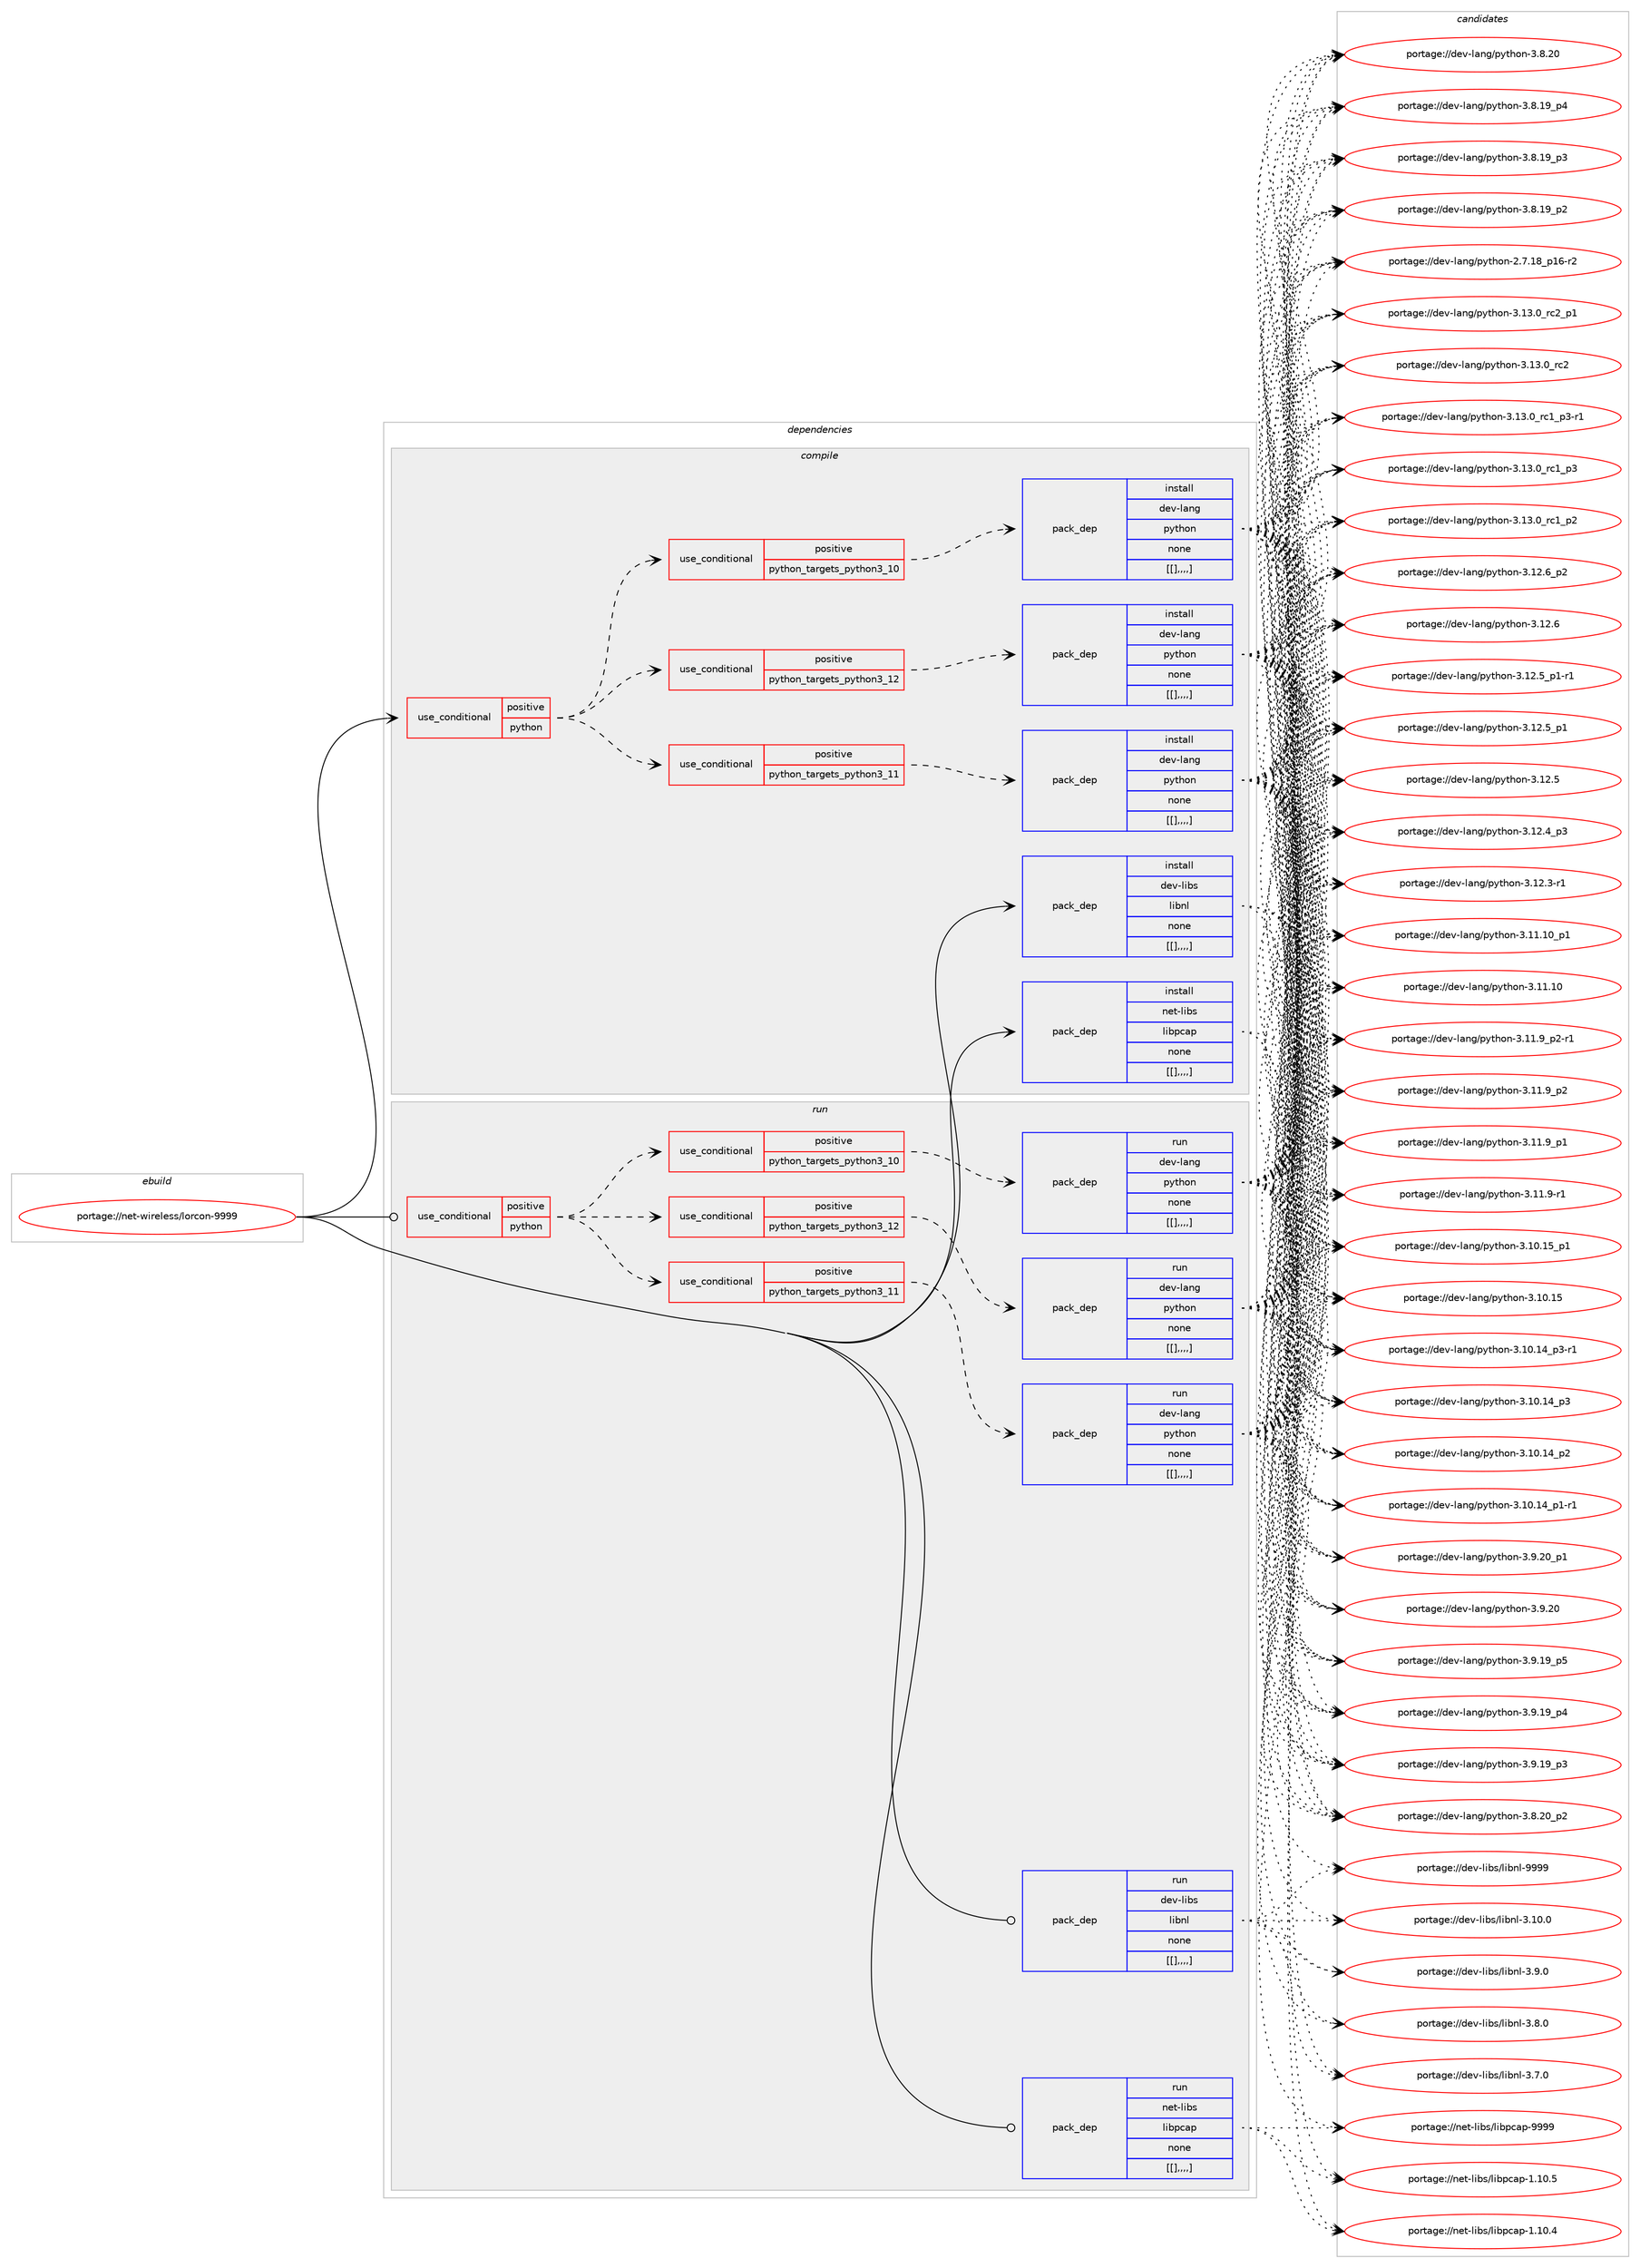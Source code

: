 digraph prolog {

# *************
# Graph options
# *************

newrank=true;
concentrate=true;
compound=true;
graph [rankdir=LR,fontname=Helvetica,fontsize=10,ranksep=1.5];#, ranksep=2.5, nodesep=0.2];
edge  [arrowhead=vee];
node  [fontname=Helvetica,fontsize=10];

# **********
# The ebuild
# **********

subgraph cluster_leftcol {
color=gray;
label=<<i>ebuild</i>>;
id [label="portage://net-wireless/lorcon-9999", color=red, width=4, href="../net-wireless/lorcon-9999.svg"];
}

# ****************
# The dependencies
# ****************

subgraph cluster_midcol {
color=gray;
label=<<i>dependencies</i>>;
subgraph cluster_compile {
fillcolor="#eeeeee";
style=filled;
label=<<i>compile</i>>;
subgraph cond106873 {
dependency399690 [label=<<TABLE BORDER="0" CELLBORDER="1" CELLSPACING="0" CELLPADDING="4"><TR><TD ROWSPAN="3" CELLPADDING="10">use_conditional</TD></TR><TR><TD>positive</TD></TR><TR><TD>python</TD></TR></TABLE>>, shape=none, color=red];
subgraph cond106874 {
dependency399691 [label=<<TABLE BORDER="0" CELLBORDER="1" CELLSPACING="0" CELLPADDING="4"><TR><TD ROWSPAN="3" CELLPADDING="10">use_conditional</TD></TR><TR><TD>positive</TD></TR><TR><TD>python_targets_python3_10</TD></TR></TABLE>>, shape=none, color=red];
subgraph pack289982 {
dependency399692 [label=<<TABLE BORDER="0" CELLBORDER="1" CELLSPACING="0" CELLPADDING="4" WIDTH="220"><TR><TD ROWSPAN="6" CELLPADDING="30">pack_dep</TD></TR><TR><TD WIDTH="110">install</TD></TR><TR><TD>dev-lang</TD></TR><TR><TD>python</TD></TR><TR><TD>none</TD></TR><TR><TD>[[],,,,]</TD></TR></TABLE>>, shape=none, color=blue];
}
dependency399691:e -> dependency399692:w [weight=20,style="dashed",arrowhead="vee"];
}
dependency399690:e -> dependency399691:w [weight=20,style="dashed",arrowhead="vee"];
subgraph cond106875 {
dependency399693 [label=<<TABLE BORDER="0" CELLBORDER="1" CELLSPACING="0" CELLPADDING="4"><TR><TD ROWSPAN="3" CELLPADDING="10">use_conditional</TD></TR><TR><TD>positive</TD></TR><TR><TD>python_targets_python3_11</TD></TR></TABLE>>, shape=none, color=red];
subgraph pack289983 {
dependency399694 [label=<<TABLE BORDER="0" CELLBORDER="1" CELLSPACING="0" CELLPADDING="4" WIDTH="220"><TR><TD ROWSPAN="6" CELLPADDING="30">pack_dep</TD></TR><TR><TD WIDTH="110">install</TD></TR><TR><TD>dev-lang</TD></TR><TR><TD>python</TD></TR><TR><TD>none</TD></TR><TR><TD>[[],,,,]</TD></TR></TABLE>>, shape=none, color=blue];
}
dependency399693:e -> dependency399694:w [weight=20,style="dashed",arrowhead="vee"];
}
dependency399690:e -> dependency399693:w [weight=20,style="dashed",arrowhead="vee"];
subgraph cond106876 {
dependency399695 [label=<<TABLE BORDER="0" CELLBORDER="1" CELLSPACING="0" CELLPADDING="4"><TR><TD ROWSPAN="3" CELLPADDING="10">use_conditional</TD></TR><TR><TD>positive</TD></TR><TR><TD>python_targets_python3_12</TD></TR></TABLE>>, shape=none, color=red];
subgraph pack289984 {
dependency399696 [label=<<TABLE BORDER="0" CELLBORDER="1" CELLSPACING="0" CELLPADDING="4" WIDTH="220"><TR><TD ROWSPAN="6" CELLPADDING="30">pack_dep</TD></TR><TR><TD WIDTH="110">install</TD></TR><TR><TD>dev-lang</TD></TR><TR><TD>python</TD></TR><TR><TD>none</TD></TR><TR><TD>[[],,,,]</TD></TR></TABLE>>, shape=none, color=blue];
}
dependency399695:e -> dependency399696:w [weight=20,style="dashed",arrowhead="vee"];
}
dependency399690:e -> dependency399695:w [weight=20,style="dashed",arrowhead="vee"];
}
id:e -> dependency399690:w [weight=20,style="solid",arrowhead="vee"];
subgraph pack289985 {
dependency399697 [label=<<TABLE BORDER="0" CELLBORDER="1" CELLSPACING="0" CELLPADDING="4" WIDTH="220"><TR><TD ROWSPAN="6" CELLPADDING="30">pack_dep</TD></TR><TR><TD WIDTH="110">install</TD></TR><TR><TD>dev-libs</TD></TR><TR><TD>libnl</TD></TR><TR><TD>none</TD></TR><TR><TD>[[],,,,]</TD></TR></TABLE>>, shape=none, color=blue];
}
id:e -> dependency399697:w [weight=20,style="solid",arrowhead="vee"];
subgraph pack289986 {
dependency399698 [label=<<TABLE BORDER="0" CELLBORDER="1" CELLSPACING="0" CELLPADDING="4" WIDTH="220"><TR><TD ROWSPAN="6" CELLPADDING="30">pack_dep</TD></TR><TR><TD WIDTH="110">install</TD></TR><TR><TD>net-libs</TD></TR><TR><TD>libpcap</TD></TR><TR><TD>none</TD></TR><TR><TD>[[],,,,]</TD></TR></TABLE>>, shape=none, color=blue];
}
id:e -> dependency399698:w [weight=20,style="solid",arrowhead="vee"];
}
subgraph cluster_compileandrun {
fillcolor="#eeeeee";
style=filled;
label=<<i>compile and run</i>>;
}
subgraph cluster_run {
fillcolor="#eeeeee";
style=filled;
label=<<i>run</i>>;
subgraph cond106877 {
dependency399699 [label=<<TABLE BORDER="0" CELLBORDER="1" CELLSPACING="0" CELLPADDING="4"><TR><TD ROWSPAN="3" CELLPADDING="10">use_conditional</TD></TR><TR><TD>positive</TD></TR><TR><TD>python</TD></TR></TABLE>>, shape=none, color=red];
subgraph cond106878 {
dependency399700 [label=<<TABLE BORDER="0" CELLBORDER="1" CELLSPACING="0" CELLPADDING="4"><TR><TD ROWSPAN="3" CELLPADDING="10">use_conditional</TD></TR><TR><TD>positive</TD></TR><TR><TD>python_targets_python3_10</TD></TR></TABLE>>, shape=none, color=red];
subgraph pack289987 {
dependency399701 [label=<<TABLE BORDER="0" CELLBORDER="1" CELLSPACING="0" CELLPADDING="4" WIDTH="220"><TR><TD ROWSPAN="6" CELLPADDING="30">pack_dep</TD></TR><TR><TD WIDTH="110">run</TD></TR><TR><TD>dev-lang</TD></TR><TR><TD>python</TD></TR><TR><TD>none</TD></TR><TR><TD>[[],,,,]</TD></TR></TABLE>>, shape=none, color=blue];
}
dependency399700:e -> dependency399701:w [weight=20,style="dashed",arrowhead="vee"];
}
dependency399699:e -> dependency399700:w [weight=20,style="dashed",arrowhead="vee"];
subgraph cond106879 {
dependency399702 [label=<<TABLE BORDER="0" CELLBORDER="1" CELLSPACING="0" CELLPADDING="4"><TR><TD ROWSPAN="3" CELLPADDING="10">use_conditional</TD></TR><TR><TD>positive</TD></TR><TR><TD>python_targets_python3_11</TD></TR></TABLE>>, shape=none, color=red];
subgraph pack289988 {
dependency399703 [label=<<TABLE BORDER="0" CELLBORDER="1" CELLSPACING="0" CELLPADDING="4" WIDTH="220"><TR><TD ROWSPAN="6" CELLPADDING="30">pack_dep</TD></TR><TR><TD WIDTH="110">run</TD></TR><TR><TD>dev-lang</TD></TR><TR><TD>python</TD></TR><TR><TD>none</TD></TR><TR><TD>[[],,,,]</TD></TR></TABLE>>, shape=none, color=blue];
}
dependency399702:e -> dependency399703:w [weight=20,style="dashed",arrowhead="vee"];
}
dependency399699:e -> dependency399702:w [weight=20,style="dashed",arrowhead="vee"];
subgraph cond106880 {
dependency399704 [label=<<TABLE BORDER="0" CELLBORDER="1" CELLSPACING="0" CELLPADDING="4"><TR><TD ROWSPAN="3" CELLPADDING="10">use_conditional</TD></TR><TR><TD>positive</TD></TR><TR><TD>python_targets_python3_12</TD></TR></TABLE>>, shape=none, color=red];
subgraph pack289989 {
dependency399705 [label=<<TABLE BORDER="0" CELLBORDER="1" CELLSPACING="0" CELLPADDING="4" WIDTH="220"><TR><TD ROWSPAN="6" CELLPADDING="30">pack_dep</TD></TR><TR><TD WIDTH="110">run</TD></TR><TR><TD>dev-lang</TD></TR><TR><TD>python</TD></TR><TR><TD>none</TD></TR><TR><TD>[[],,,,]</TD></TR></TABLE>>, shape=none, color=blue];
}
dependency399704:e -> dependency399705:w [weight=20,style="dashed",arrowhead="vee"];
}
dependency399699:e -> dependency399704:w [weight=20,style="dashed",arrowhead="vee"];
}
id:e -> dependency399699:w [weight=20,style="solid",arrowhead="odot"];
subgraph pack289990 {
dependency399706 [label=<<TABLE BORDER="0" CELLBORDER="1" CELLSPACING="0" CELLPADDING="4" WIDTH="220"><TR><TD ROWSPAN="6" CELLPADDING="30">pack_dep</TD></TR><TR><TD WIDTH="110">run</TD></TR><TR><TD>dev-libs</TD></TR><TR><TD>libnl</TD></TR><TR><TD>none</TD></TR><TR><TD>[[],,,,]</TD></TR></TABLE>>, shape=none, color=blue];
}
id:e -> dependency399706:w [weight=20,style="solid",arrowhead="odot"];
subgraph pack289991 {
dependency399707 [label=<<TABLE BORDER="0" CELLBORDER="1" CELLSPACING="0" CELLPADDING="4" WIDTH="220"><TR><TD ROWSPAN="6" CELLPADDING="30">pack_dep</TD></TR><TR><TD WIDTH="110">run</TD></TR><TR><TD>net-libs</TD></TR><TR><TD>libpcap</TD></TR><TR><TD>none</TD></TR><TR><TD>[[],,,,]</TD></TR></TABLE>>, shape=none, color=blue];
}
id:e -> dependency399707:w [weight=20,style="solid",arrowhead="odot"];
}
}

# **************
# The candidates
# **************

subgraph cluster_choices {
rank=same;
color=gray;
label=<<i>candidates</i>>;

subgraph choice289982 {
color=black;
nodesep=1;
choice100101118451089711010347112121116104111110455146495146489511499509511249 [label="portage://dev-lang/python-3.13.0_rc2_p1", color=red, width=4,href="../dev-lang/python-3.13.0_rc2_p1.svg"];
choice10010111845108971101034711212111610411111045514649514648951149950 [label="portage://dev-lang/python-3.13.0_rc2", color=red, width=4,href="../dev-lang/python-3.13.0_rc2.svg"];
choice1001011184510897110103471121211161041111104551464951464895114994995112514511449 [label="portage://dev-lang/python-3.13.0_rc1_p3-r1", color=red, width=4,href="../dev-lang/python-3.13.0_rc1_p3-r1.svg"];
choice100101118451089711010347112121116104111110455146495146489511499499511251 [label="portage://dev-lang/python-3.13.0_rc1_p3", color=red, width=4,href="../dev-lang/python-3.13.0_rc1_p3.svg"];
choice100101118451089711010347112121116104111110455146495146489511499499511250 [label="portage://dev-lang/python-3.13.0_rc1_p2", color=red, width=4,href="../dev-lang/python-3.13.0_rc1_p2.svg"];
choice100101118451089711010347112121116104111110455146495046549511250 [label="portage://dev-lang/python-3.12.6_p2", color=red, width=4,href="../dev-lang/python-3.12.6_p2.svg"];
choice10010111845108971101034711212111610411111045514649504654 [label="portage://dev-lang/python-3.12.6", color=red, width=4,href="../dev-lang/python-3.12.6.svg"];
choice1001011184510897110103471121211161041111104551464950465395112494511449 [label="portage://dev-lang/python-3.12.5_p1-r1", color=red, width=4,href="../dev-lang/python-3.12.5_p1-r1.svg"];
choice100101118451089711010347112121116104111110455146495046539511249 [label="portage://dev-lang/python-3.12.5_p1", color=red, width=4,href="../dev-lang/python-3.12.5_p1.svg"];
choice10010111845108971101034711212111610411111045514649504653 [label="portage://dev-lang/python-3.12.5", color=red, width=4,href="../dev-lang/python-3.12.5.svg"];
choice100101118451089711010347112121116104111110455146495046529511251 [label="portage://dev-lang/python-3.12.4_p3", color=red, width=4,href="../dev-lang/python-3.12.4_p3.svg"];
choice100101118451089711010347112121116104111110455146495046514511449 [label="portage://dev-lang/python-3.12.3-r1", color=red, width=4,href="../dev-lang/python-3.12.3-r1.svg"];
choice10010111845108971101034711212111610411111045514649494649489511249 [label="portage://dev-lang/python-3.11.10_p1", color=red, width=4,href="../dev-lang/python-3.11.10_p1.svg"];
choice1001011184510897110103471121211161041111104551464949464948 [label="portage://dev-lang/python-3.11.10", color=red, width=4,href="../dev-lang/python-3.11.10.svg"];
choice1001011184510897110103471121211161041111104551464949465795112504511449 [label="portage://dev-lang/python-3.11.9_p2-r1", color=red, width=4,href="../dev-lang/python-3.11.9_p2-r1.svg"];
choice100101118451089711010347112121116104111110455146494946579511250 [label="portage://dev-lang/python-3.11.9_p2", color=red, width=4,href="../dev-lang/python-3.11.9_p2.svg"];
choice100101118451089711010347112121116104111110455146494946579511249 [label="portage://dev-lang/python-3.11.9_p1", color=red, width=4,href="../dev-lang/python-3.11.9_p1.svg"];
choice100101118451089711010347112121116104111110455146494946574511449 [label="portage://dev-lang/python-3.11.9-r1", color=red, width=4,href="../dev-lang/python-3.11.9-r1.svg"];
choice10010111845108971101034711212111610411111045514649484649539511249 [label="portage://dev-lang/python-3.10.15_p1", color=red, width=4,href="../dev-lang/python-3.10.15_p1.svg"];
choice1001011184510897110103471121211161041111104551464948464953 [label="portage://dev-lang/python-3.10.15", color=red, width=4,href="../dev-lang/python-3.10.15.svg"];
choice100101118451089711010347112121116104111110455146494846495295112514511449 [label="portage://dev-lang/python-3.10.14_p3-r1", color=red, width=4,href="../dev-lang/python-3.10.14_p3-r1.svg"];
choice10010111845108971101034711212111610411111045514649484649529511251 [label="portage://dev-lang/python-3.10.14_p3", color=red, width=4,href="../dev-lang/python-3.10.14_p3.svg"];
choice10010111845108971101034711212111610411111045514649484649529511250 [label="portage://dev-lang/python-3.10.14_p2", color=red, width=4,href="../dev-lang/python-3.10.14_p2.svg"];
choice100101118451089711010347112121116104111110455146494846495295112494511449 [label="portage://dev-lang/python-3.10.14_p1-r1", color=red, width=4,href="../dev-lang/python-3.10.14_p1-r1.svg"];
choice100101118451089711010347112121116104111110455146574650489511249 [label="portage://dev-lang/python-3.9.20_p1", color=red, width=4,href="../dev-lang/python-3.9.20_p1.svg"];
choice10010111845108971101034711212111610411111045514657465048 [label="portage://dev-lang/python-3.9.20", color=red, width=4,href="../dev-lang/python-3.9.20.svg"];
choice100101118451089711010347112121116104111110455146574649579511253 [label="portage://dev-lang/python-3.9.19_p5", color=red, width=4,href="../dev-lang/python-3.9.19_p5.svg"];
choice100101118451089711010347112121116104111110455146574649579511252 [label="portage://dev-lang/python-3.9.19_p4", color=red, width=4,href="../dev-lang/python-3.9.19_p4.svg"];
choice100101118451089711010347112121116104111110455146574649579511251 [label="portage://dev-lang/python-3.9.19_p3", color=red, width=4,href="../dev-lang/python-3.9.19_p3.svg"];
choice100101118451089711010347112121116104111110455146564650489511250 [label="portage://dev-lang/python-3.8.20_p2", color=red, width=4,href="../dev-lang/python-3.8.20_p2.svg"];
choice10010111845108971101034711212111610411111045514656465048 [label="portage://dev-lang/python-3.8.20", color=red, width=4,href="../dev-lang/python-3.8.20.svg"];
choice100101118451089711010347112121116104111110455146564649579511252 [label="portage://dev-lang/python-3.8.19_p4", color=red, width=4,href="../dev-lang/python-3.8.19_p4.svg"];
choice100101118451089711010347112121116104111110455146564649579511251 [label="portage://dev-lang/python-3.8.19_p3", color=red, width=4,href="../dev-lang/python-3.8.19_p3.svg"];
choice100101118451089711010347112121116104111110455146564649579511250 [label="portage://dev-lang/python-3.8.19_p2", color=red, width=4,href="../dev-lang/python-3.8.19_p2.svg"];
choice100101118451089711010347112121116104111110455046554649569511249544511450 [label="portage://dev-lang/python-2.7.18_p16-r2", color=red, width=4,href="../dev-lang/python-2.7.18_p16-r2.svg"];
dependency399692:e -> choice100101118451089711010347112121116104111110455146495146489511499509511249:w [style=dotted,weight="100"];
dependency399692:e -> choice10010111845108971101034711212111610411111045514649514648951149950:w [style=dotted,weight="100"];
dependency399692:e -> choice1001011184510897110103471121211161041111104551464951464895114994995112514511449:w [style=dotted,weight="100"];
dependency399692:e -> choice100101118451089711010347112121116104111110455146495146489511499499511251:w [style=dotted,weight="100"];
dependency399692:e -> choice100101118451089711010347112121116104111110455146495146489511499499511250:w [style=dotted,weight="100"];
dependency399692:e -> choice100101118451089711010347112121116104111110455146495046549511250:w [style=dotted,weight="100"];
dependency399692:e -> choice10010111845108971101034711212111610411111045514649504654:w [style=dotted,weight="100"];
dependency399692:e -> choice1001011184510897110103471121211161041111104551464950465395112494511449:w [style=dotted,weight="100"];
dependency399692:e -> choice100101118451089711010347112121116104111110455146495046539511249:w [style=dotted,weight="100"];
dependency399692:e -> choice10010111845108971101034711212111610411111045514649504653:w [style=dotted,weight="100"];
dependency399692:e -> choice100101118451089711010347112121116104111110455146495046529511251:w [style=dotted,weight="100"];
dependency399692:e -> choice100101118451089711010347112121116104111110455146495046514511449:w [style=dotted,weight="100"];
dependency399692:e -> choice10010111845108971101034711212111610411111045514649494649489511249:w [style=dotted,weight="100"];
dependency399692:e -> choice1001011184510897110103471121211161041111104551464949464948:w [style=dotted,weight="100"];
dependency399692:e -> choice1001011184510897110103471121211161041111104551464949465795112504511449:w [style=dotted,weight="100"];
dependency399692:e -> choice100101118451089711010347112121116104111110455146494946579511250:w [style=dotted,weight="100"];
dependency399692:e -> choice100101118451089711010347112121116104111110455146494946579511249:w [style=dotted,weight="100"];
dependency399692:e -> choice100101118451089711010347112121116104111110455146494946574511449:w [style=dotted,weight="100"];
dependency399692:e -> choice10010111845108971101034711212111610411111045514649484649539511249:w [style=dotted,weight="100"];
dependency399692:e -> choice1001011184510897110103471121211161041111104551464948464953:w [style=dotted,weight="100"];
dependency399692:e -> choice100101118451089711010347112121116104111110455146494846495295112514511449:w [style=dotted,weight="100"];
dependency399692:e -> choice10010111845108971101034711212111610411111045514649484649529511251:w [style=dotted,weight="100"];
dependency399692:e -> choice10010111845108971101034711212111610411111045514649484649529511250:w [style=dotted,weight="100"];
dependency399692:e -> choice100101118451089711010347112121116104111110455146494846495295112494511449:w [style=dotted,weight="100"];
dependency399692:e -> choice100101118451089711010347112121116104111110455146574650489511249:w [style=dotted,weight="100"];
dependency399692:e -> choice10010111845108971101034711212111610411111045514657465048:w [style=dotted,weight="100"];
dependency399692:e -> choice100101118451089711010347112121116104111110455146574649579511253:w [style=dotted,weight="100"];
dependency399692:e -> choice100101118451089711010347112121116104111110455146574649579511252:w [style=dotted,weight="100"];
dependency399692:e -> choice100101118451089711010347112121116104111110455146574649579511251:w [style=dotted,weight="100"];
dependency399692:e -> choice100101118451089711010347112121116104111110455146564650489511250:w [style=dotted,weight="100"];
dependency399692:e -> choice10010111845108971101034711212111610411111045514656465048:w [style=dotted,weight="100"];
dependency399692:e -> choice100101118451089711010347112121116104111110455146564649579511252:w [style=dotted,weight="100"];
dependency399692:e -> choice100101118451089711010347112121116104111110455146564649579511251:w [style=dotted,weight="100"];
dependency399692:e -> choice100101118451089711010347112121116104111110455146564649579511250:w [style=dotted,weight="100"];
dependency399692:e -> choice100101118451089711010347112121116104111110455046554649569511249544511450:w [style=dotted,weight="100"];
}
subgraph choice289983 {
color=black;
nodesep=1;
choice100101118451089711010347112121116104111110455146495146489511499509511249 [label="portage://dev-lang/python-3.13.0_rc2_p1", color=red, width=4,href="../dev-lang/python-3.13.0_rc2_p1.svg"];
choice10010111845108971101034711212111610411111045514649514648951149950 [label="portage://dev-lang/python-3.13.0_rc2", color=red, width=4,href="../dev-lang/python-3.13.0_rc2.svg"];
choice1001011184510897110103471121211161041111104551464951464895114994995112514511449 [label="portage://dev-lang/python-3.13.0_rc1_p3-r1", color=red, width=4,href="../dev-lang/python-3.13.0_rc1_p3-r1.svg"];
choice100101118451089711010347112121116104111110455146495146489511499499511251 [label="portage://dev-lang/python-3.13.0_rc1_p3", color=red, width=4,href="../dev-lang/python-3.13.0_rc1_p3.svg"];
choice100101118451089711010347112121116104111110455146495146489511499499511250 [label="portage://dev-lang/python-3.13.0_rc1_p2", color=red, width=4,href="../dev-lang/python-3.13.0_rc1_p2.svg"];
choice100101118451089711010347112121116104111110455146495046549511250 [label="portage://dev-lang/python-3.12.6_p2", color=red, width=4,href="../dev-lang/python-3.12.6_p2.svg"];
choice10010111845108971101034711212111610411111045514649504654 [label="portage://dev-lang/python-3.12.6", color=red, width=4,href="../dev-lang/python-3.12.6.svg"];
choice1001011184510897110103471121211161041111104551464950465395112494511449 [label="portage://dev-lang/python-3.12.5_p1-r1", color=red, width=4,href="../dev-lang/python-3.12.5_p1-r1.svg"];
choice100101118451089711010347112121116104111110455146495046539511249 [label="portage://dev-lang/python-3.12.5_p1", color=red, width=4,href="../dev-lang/python-3.12.5_p1.svg"];
choice10010111845108971101034711212111610411111045514649504653 [label="portage://dev-lang/python-3.12.5", color=red, width=4,href="../dev-lang/python-3.12.5.svg"];
choice100101118451089711010347112121116104111110455146495046529511251 [label="portage://dev-lang/python-3.12.4_p3", color=red, width=4,href="../dev-lang/python-3.12.4_p3.svg"];
choice100101118451089711010347112121116104111110455146495046514511449 [label="portage://dev-lang/python-3.12.3-r1", color=red, width=4,href="../dev-lang/python-3.12.3-r1.svg"];
choice10010111845108971101034711212111610411111045514649494649489511249 [label="portage://dev-lang/python-3.11.10_p1", color=red, width=4,href="../dev-lang/python-3.11.10_p1.svg"];
choice1001011184510897110103471121211161041111104551464949464948 [label="portage://dev-lang/python-3.11.10", color=red, width=4,href="../dev-lang/python-3.11.10.svg"];
choice1001011184510897110103471121211161041111104551464949465795112504511449 [label="portage://dev-lang/python-3.11.9_p2-r1", color=red, width=4,href="../dev-lang/python-3.11.9_p2-r1.svg"];
choice100101118451089711010347112121116104111110455146494946579511250 [label="portage://dev-lang/python-3.11.9_p2", color=red, width=4,href="../dev-lang/python-3.11.9_p2.svg"];
choice100101118451089711010347112121116104111110455146494946579511249 [label="portage://dev-lang/python-3.11.9_p1", color=red, width=4,href="../dev-lang/python-3.11.9_p1.svg"];
choice100101118451089711010347112121116104111110455146494946574511449 [label="portage://dev-lang/python-3.11.9-r1", color=red, width=4,href="../dev-lang/python-3.11.9-r1.svg"];
choice10010111845108971101034711212111610411111045514649484649539511249 [label="portage://dev-lang/python-3.10.15_p1", color=red, width=4,href="../dev-lang/python-3.10.15_p1.svg"];
choice1001011184510897110103471121211161041111104551464948464953 [label="portage://dev-lang/python-3.10.15", color=red, width=4,href="../dev-lang/python-3.10.15.svg"];
choice100101118451089711010347112121116104111110455146494846495295112514511449 [label="portage://dev-lang/python-3.10.14_p3-r1", color=red, width=4,href="../dev-lang/python-3.10.14_p3-r1.svg"];
choice10010111845108971101034711212111610411111045514649484649529511251 [label="portage://dev-lang/python-3.10.14_p3", color=red, width=4,href="../dev-lang/python-3.10.14_p3.svg"];
choice10010111845108971101034711212111610411111045514649484649529511250 [label="portage://dev-lang/python-3.10.14_p2", color=red, width=4,href="../dev-lang/python-3.10.14_p2.svg"];
choice100101118451089711010347112121116104111110455146494846495295112494511449 [label="portage://dev-lang/python-3.10.14_p1-r1", color=red, width=4,href="../dev-lang/python-3.10.14_p1-r1.svg"];
choice100101118451089711010347112121116104111110455146574650489511249 [label="portage://dev-lang/python-3.9.20_p1", color=red, width=4,href="../dev-lang/python-3.9.20_p1.svg"];
choice10010111845108971101034711212111610411111045514657465048 [label="portage://dev-lang/python-3.9.20", color=red, width=4,href="../dev-lang/python-3.9.20.svg"];
choice100101118451089711010347112121116104111110455146574649579511253 [label="portage://dev-lang/python-3.9.19_p5", color=red, width=4,href="../dev-lang/python-3.9.19_p5.svg"];
choice100101118451089711010347112121116104111110455146574649579511252 [label="portage://dev-lang/python-3.9.19_p4", color=red, width=4,href="../dev-lang/python-3.9.19_p4.svg"];
choice100101118451089711010347112121116104111110455146574649579511251 [label="portage://dev-lang/python-3.9.19_p3", color=red, width=4,href="../dev-lang/python-3.9.19_p3.svg"];
choice100101118451089711010347112121116104111110455146564650489511250 [label="portage://dev-lang/python-3.8.20_p2", color=red, width=4,href="../dev-lang/python-3.8.20_p2.svg"];
choice10010111845108971101034711212111610411111045514656465048 [label="portage://dev-lang/python-3.8.20", color=red, width=4,href="../dev-lang/python-3.8.20.svg"];
choice100101118451089711010347112121116104111110455146564649579511252 [label="portage://dev-lang/python-3.8.19_p4", color=red, width=4,href="../dev-lang/python-3.8.19_p4.svg"];
choice100101118451089711010347112121116104111110455146564649579511251 [label="portage://dev-lang/python-3.8.19_p3", color=red, width=4,href="../dev-lang/python-3.8.19_p3.svg"];
choice100101118451089711010347112121116104111110455146564649579511250 [label="portage://dev-lang/python-3.8.19_p2", color=red, width=4,href="../dev-lang/python-3.8.19_p2.svg"];
choice100101118451089711010347112121116104111110455046554649569511249544511450 [label="portage://dev-lang/python-2.7.18_p16-r2", color=red, width=4,href="../dev-lang/python-2.7.18_p16-r2.svg"];
dependency399694:e -> choice100101118451089711010347112121116104111110455146495146489511499509511249:w [style=dotted,weight="100"];
dependency399694:e -> choice10010111845108971101034711212111610411111045514649514648951149950:w [style=dotted,weight="100"];
dependency399694:e -> choice1001011184510897110103471121211161041111104551464951464895114994995112514511449:w [style=dotted,weight="100"];
dependency399694:e -> choice100101118451089711010347112121116104111110455146495146489511499499511251:w [style=dotted,weight="100"];
dependency399694:e -> choice100101118451089711010347112121116104111110455146495146489511499499511250:w [style=dotted,weight="100"];
dependency399694:e -> choice100101118451089711010347112121116104111110455146495046549511250:w [style=dotted,weight="100"];
dependency399694:e -> choice10010111845108971101034711212111610411111045514649504654:w [style=dotted,weight="100"];
dependency399694:e -> choice1001011184510897110103471121211161041111104551464950465395112494511449:w [style=dotted,weight="100"];
dependency399694:e -> choice100101118451089711010347112121116104111110455146495046539511249:w [style=dotted,weight="100"];
dependency399694:e -> choice10010111845108971101034711212111610411111045514649504653:w [style=dotted,weight="100"];
dependency399694:e -> choice100101118451089711010347112121116104111110455146495046529511251:w [style=dotted,weight="100"];
dependency399694:e -> choice100101118451089711010347112121116104111110455146495046514511449:w [style=dotted,weight="100"];
dependency399694:e -> choice10010111845108971101034711212111610411111045514649494649489511249:w [style=dotted,weight="100"];
dependency399694:e -> choice1001011184510897110103471121211161041111104551464949464948:w [style=dotted,weight="100"];
dependency399694:e -> choice1001011184510897110103471121211161041111104551464949465795112504511449:w [style=dotted,weight="100"];
dependency399694:e -> choice100101118451089711010347112121116104111110455146494946579511250:w [style=dotted,weight="100"];
dependency399694:e -> choice100101118451089711010347112121116104111110455146494946579511249:w [style=dotted,weight="100"];
dependency399694:e -> choice100101118451089711010347112121116104111110455146494946574511449:w [style=dotted,weight="100"];
dependency399694:e -> choice10010111845108971101034711212111610411111045514649484649539511249:w [style=dotted,weight="100"];
dependency399694:e -> choice1001011184510897110103471121211161041111104551464948464953:w [style=dotted,weight="100"];
dependency399694:e -> choice100101118451089711010347112121116104111110455146494846495295112514511449:w [style=dotted,weight="100"];
dependency399694:e -> choice10010111845108971101034711212111610411111045514649484649529511251:w [style=dotted,weight="100"];
dependency399694:e -> choice10010111845108971101034711212111610411111045514649484649529511250:w [style=dotted,weight="100"];
dependency399694:e -> choice100101118451089711010347112121116104111110455146494846495295112494511449:w [style=dotted,weight="100"];
dependency399694:e -> choice100101118451089711010347112121116104111110455146574650489511249:w [style=dotted,weight="100"];
dependency399694:e -> choice10010111845108971101034711212111610411111045514657465048:w [style=dotted,weight="100"];
dependency399694:e -> choice100101118451089711010347112121116104111110455146574649579511253:w [style=dotted,weight="100"];
dependency399694:e -> choice100101118451089711010347112121116104111110455146574649579511252:w [style=dotted,weight="100"];
dependency399694:e -> choice100101118451089711010347112121116104111110455146574649579511251:w [style=dotted,weight="100"];
dependency399694:e -> choice100101118451089711010347112121116104111110455146564650489511250:w [style=dotted,weight="100"];
dependency399694:e -> choice10010111845108971101034711212111610411111045514656465048:w [style=dotted,weight="100"];
dependency399694:e -> choice100101118451089711010347112121116104111110455146564649579511252:w [style=dotted,weight="100"];
dependency399694:e -> choice100101118451089711010347112121116104111110455146564649579511251:w [style=dotted,weight="100"];
dependency399694:e -> choice100101118451089711010347112121116104111110455146564649579511250:w [style=dotted,weight="100"];
dependency399694:e -> choice100101118451089711010347112121116104111110455046554649569511249544511450:w [style=dotted,weight="100"];
}
subgraph choice289984 {
color=black;
nodesep=1;
choice100101118451089711010347112121116104111110455146495146489511499509511249 [label="portage://dev-lang/python-3.13.0_rc2_p1", color=red, width=4,href="../dev-lang/python-3.13.0_rc2_p1.svg"];
choice10010111845108971101034711212111610411111045514649514648951149950 [label="portage://dev-lang/python-3.13.0_rc2", color=red, width=4,href="../dev-lang/python-3.13.0_rc2.svg"];
choice1001011184510897110103471121211161041111104551464951464895114994995112514511449 [label="portage://dev-lang/python-3.13.0_rc1_p3-r1", color=red, width=4,href="../dev-lang/python-3.13.0_rc1_p3-r1.svg"];
choice100101118451089711010347112121116104111110455146495146489511499499511251 [label="portage://dev-lang/python-3.13.0_rc1_p3", color=red, width=4,href="../dev-lang/python-3.13.0_rc1_p3.svg"];
choice100101118451089711010347112121116104111110455146495146489511499499511250 [label="portage://dev-lang/python-3.13.0_rc1_p2", color=red, width=4,href="../dev-lang/python-3.13.0_rc1_p2.svg"];
choice100101118451089711010347112121116104111110455146495046549511250 [label="portage://dev-lang/python-3.12.6_p2", color=red, width=4,href="../dev-lang/python-3.12.6_p2.svg"];
choice10010111845108971101034711212111610411111045514649504654 [label="portage://dev-lang/python-3.12.6", color=red, width=4,href="../dev-lang/python-3.12.6.svg"];
choice1001011184510897110103471121211161041111104551464950465395112494511449 [label="portage://dev-lang/python-3.12.5_p1-r1", color=red, width=4,href="../dev-lang/python-3.12.5_p1-r1.svg"];
choice100101118451089711010347112121116104111110455146495046539511249 [label="portage://dev-lang/python-3.12.5_p1", color=red, width=4,href="../dev-lang/python-3.12.5_p1.svg"];
choice10010111845108971101034711212111610411111045514649504653 [label="portage://dev-lang/python-3.12.5", color=red, width=4,href="../dev-lang/python-3.12.5.svg"];
choice100101118451089711010347112121116104111110455146495046529511251 [label="portage://dev-lang/python-3.12.4_p3", color=red, width=4,href="../dev-lang/python-3.12.4_p3.svg"];
choice100101118451089711010347112121116104111110455146495046514511449 [label="portage://dev-lang/python-3.12.3-r1", color=red, width=4,href="../dev-lang/python-3.12.3-r1.svg"];
choice10010111845108971101034711212111610411111045514649494649489511249 [label="portage://dev-lang/python-3.11.10_p1", color=red, width=4,href="../dev-lang/python-3.11.10_p1.svg"];
choice1001011184510897110103471121211161041111104551464949464948 [label="portage://dev-lang/python-3.11.10", color=red, width=4,href="../dev-lang/python-3.11.10.svg"];
choice1001011184510897110103471121211161041111104551464949465795112504511449 [label="portage://dev-lang/python-3.11.9_p2-r1", color=red, width=4,href="../dev-lang/python-3.11.9_p2-r1.svg"];
choice100101118451089711010347112121116104111110455146494946579511250 [label="portage://dev-lang/python-3.11.9_p2", color=red, width=4,href="../dev-lang/python-3.11.9_p2.svg"];
choice100101118451089711010347112121116104111110455146494946579511249 [label="portage://dev-lang/python-3.11.9_p1", color=red, width=4,href="../dev-lang/python-3.11.9_p1.svg"];
choice100101118451089711010347112121116104111110455146494946574511449 [label="portage://dev-lang/python-3.11.9-r1", color=red, width=4,href="../dev-lang/python-3.11.9-r1.svg"];
choice10010111845108971101034711212111610411111045514649484649539511249 [label="portage://dev-lang/python-3.10.15_p1", color=red, width=4,href="../dev-lang/python-3.10.15_p1.svg"];
choice1001011184510897110103471121211161041111104551464948464953 [label="portage://dev-lang/python-3.10.15", color=red, width=4,href="../dev-lang/python-3.10.15.svg"];
choice100101118451089711010347112121116104111110455146494846495295112514511449 [label="portage://dev-lang/python-3.10.14_p3-r1", color=red, width=4,href="../dev-lang/python-3.10.14_p3-r1.svg"];
choice10010111845108971101034711212111610411111045514649484649529511251 [label="portage://dev-lang/python-3.10.14_p3", color=red, width=4,href="../dev-lang/python-3.10.14_p3.svg"];
choice10010111845108971101034711212111610411111045514649484649529511250 [label="portage://dev-lang/python-3.10.14_p2", color=red, width=4,href="../dev-lang/python-3.10.14_p2.svg"];
choice100101118451089711010347112121116104111110455146494846495295112494511449 [label="portage://dev-lang/python-3.10.14_p1-r1", color=red, width=4,href="../dev-lang/python-3.10.14_p1-r1.svg"];
choice100101118451089711010347112121116104111110455146574650489511249 [label="portage://dev-lang/python-3.9.20_p1", color=red, width=4,href="../dev-lang/python-3.9.20_p1.svg"];
choice10010111845108971101034711212111610411111045514657465048 [label="portage://dev-lang/python-3.9.20", color=red, width=4,href="../dev-lang/python-3.9.20.svg"];
choice100101118451089711010347112121116104111110455146574649579511253 [label="portage://dev-lang/python-3.9.19_p5", color=red, width=4,href="../dev-lang/python-3.9.19_p5.svg"];
choice100101118451089711010347112121116104111110455146574649579511252 [label="portage://dev-lang/python-3.9.19_p4", color=red, width=4,href="../dev-lang/python-3.9.19_p4.svg"];
choice100101118451089711010347112121116104111110455146574649579511251 [label="portage://dev-lang/python-3.9.19_p3", color=red, width=4,href="../dev-lang/python-3.9.19_p3.svg"];
choice100101118451089711010347112121116104111110455146564650489511250 [label="portage://dev-lang/python-3.8.20_p2", color=red, width=4,href="../dev-lang/python-3.8.20_p2.svg"];
choice10010111845108971101034711212111610411111045514656465048 [label="portage://dev-lang/python-3.8.20", color=red, width=4,href="../dev-lang/python-3.8.20.svg"];
choice100101118451089711010347112121116104111110455146564649579511252 [label="portage://dev-lang/python-3.8.19_p4", color=red, width=4,href="../dev-lang/python-3.8.19_p4.svg"];
choice100101118451089711010347112121116104111110455146564649579511251 [label="portage://dev-lang/python-3.8.19_p3", color=red, width=4,href="../dev-lang/python-3.8.19_p3.svg"];
choice100101118451089711010347112121116104111110455146564649579511250 [label="portage://dev-lang/python-3.8.19_p2", color=red, width=4,href="../dev-lang/python-3.8.19_p2.svg"];
choice100101118451089711010347112121116104111110455046554649569511249544511450 [label="portage://dev-lang/python-2.7.18_p16-r2", color=red, width=4,href="../dev-lang/python-2.7.18_p16-r2.svg"];
dependency399696:e -> choice100101118451089711010347112121116104111110455146495146489511499509511249:w [style=dotted,weight="100"];
dependency399696:e -> choice10010111845108971101034711212111610411111045514649514648951149950:w [style=dotted,weight="100"];
dependency399696:e -> choice1001011184510897110103471121211161041111104551464951464895114994995112514511449:w [style=dotted,weight="100"];
dependency399696:e -> choice100101118451089711010347112121116104111110455146495146489511499499511251:w [style=dotted,weight="100"];
dependency399696:e -> choice100101118451089711010347112121116104111110455146495146489511499499511250:w [style=dotted,weight="100"];
dependency399696:e -> choice100101118451089711010347112121116104111110455146495046549511250:w [style=dotted,weight="100"];
dependency399696:e -> choice10010111845108971101034711212111610411111045514649504654:w [style=dotted,weight="100"];
dependency399696:e -> choice1001011184510897110103471121211161041111104551464950465395112494511449:w [style=dotted,weight="100"];
dependency399696:e -> choice100101118451089711010347112121116104111110455146495046539511249:w [style=dotted,weight="100"];
dependency399696:e -> choice10010111845108971101034711212111610411111045514649504653:w [style=dotted,weight="100"];
dependency399696:e -> choice100101118451089711010347112121116104111110455146495046529511251:w [style=dotted,weight="100"];
dependency399696:e -> choice100101118451089711010347112121116104111110455146495046514511449:w [style=dotted,weight="100"];
dependency399696:e -> choice10010111845108971101034711212111610411111045514649494649489511249:w [style=dotted,weight="100"];
dependency399696:e -> choice1001011184510897110103471121211161041111104551464949464948:w [style=dotted,weight="100"];
dependency399696:e -> choice1001011184510897110103471121211161041111104551464949465795112504511449:w [style=dotted,weight="100"];
dependency399696:e -> choice100101118451089711010347112121116104111110455146494946579511250:w [style=dotted,weight="100"];
dependency399696:e -> choice100101118451089711010347112121116104111110455146494946579511249:w [style=dotted,weight="100"];
dependency399696:e -> choice100101118451089711010347112121116104111110455146494946574511449:w [style=dotted,weight="100"];
dependency399696:e -> choice10010111845108971101034711212111610411111045514649484649539511249:w [style=dotted,weight="100"];
dependency399696:e -> choice1001011184510897110103471121211161041111104551464948464953:w [style=dotted,weight="100"];
dependency399696:e -> choice100101118451089711010347112121116104111110455146494846495295112514511449:w [style=dotted,weight="100"];
dependency399696:e -> choice10010111845108971101034711212111610411111045514649484649529511251:w [style=dotted,weight="100"];
dependency399696:e -> choice10010111845108971101034711212111610411111045514649484649529511250:w [style=dotted,weight="100"];
dependency399696:e -> choice100101118451089711010347112121116104111110455146494846495295112494511449:w [style=dotted,weight="100"];
dependency399696:e -> choice100101118451089711010347112121116104111110455146574650489511249:w [style=dotted,weight="100"];
dependency399696:e -> choice10010111845108971101034711212111610411111045514657465048:w [style=dotted,weight="100"];
dependency399696:e -> choice100101118451089711010347112121116104111110455146574649579511253:w [style=dotted,weight="100"];
dependency399696:e -> choice100101118451089711010347112121116104111110455146574649579511252:w [style=dotted,weight="100"];
dependency399696:e -> choice100101118451089711010347112121116104111110455146574649579511251:w [style=dotted,weight="100"];
dependency399696:e -> choice100101118451089711010347112121116104111110455146564650489511250:w [style=dotted,weight="100"];
dependency399696:e -> choice10010111845108971101034711212111610411111045514656465048:w [style=dotted,weight="100"];
dependency399696:e -> choice100101118451089711010347112121116104111110455146564649579511252:w [style=dotted,weight="100"];
dependency399696:e -> choice100101118451089711010347112121116104111110455146564649579511251:w [style=dotted,weight="100"];
dependency399696:e -> choice100101118451089711010347112121116104111110455146564649579511250:w [style=dotted,weight="100"];
dependency399696:e -> choice100101118451089711010347112121116104111110455046554649569511249544511450:w [style=dotted,weight="100"];
}
subgraph choice289985 {
color=black;
nodesep=1;
choice100101118451081059811547108105981101084557575757 [label="portage://dev-libs/libnl-9999", color=red, width=4,href="../dev-libs/libnl-9999.svg"];
choice1001011184510810598115471081059811010845514649484648 [label="portage://dev-libs/libnl-3.10.0", color=red, width=4,href="../dev-libs/libnl-3.10.0.svg"];
choice10010111845108105981154710810598110108455146574648 [label="portage://dev-libs/libnl-3.9.0", color=red, width=4,href="../dev-libs/libnl-3.9.0.svg"];
choice10010111845108105981154710810598110108455146564648 [label="portage://dev-libs/libnl-3.8.0", color=red, width=4,href="../dev-libs/libnl-3.8.0.svg"];
choice10010111845108105981154710810598110108455146554648 [label="portage://dev-libs/libnl-3.7.0", color=red, width=4,href="../dev-libs/libnl-3.7.0.svg"];
dependency399697:e -> choice100101118451081059811547108105981101084557575757:w [style=dotted,weight="100"];
dependency399697:e -> choice1001011184510810598115471081059811010845514649484648:w [style=dotted,weight="100"];
dependency399697:e -> choice10010111845108105981154710810598110108455146574648:w [style=dotted,weight="100"];
dependency399697:e -> choice10010111845108105981154710810598110108455146564648:w [style=dotted,weight="100"];
dependency399697:e -> choice10010111845108105981154710810598110108455146554648:w [style=dotted,weight="100"];
}
subgraph choice289986 {
color=black;
nodesep=1;
choice1101011164510810598115471081059811299971124557575757 [label="portage://net-libs/libpcap-9999", color=red, width=4,href="../net-libs/libpcap-9999.svg"];
choice11010111645108105981154710810598112999711245494649484653 [label="portage://net-libs/libpcap-1.10.5", color=red, width=4,href="../net-libs/libpcap-1.10.5.svg"];
choice11010111645108105981154710810598112999711245494649484652 [label="portage://net-libs/libpcap-1.10.4", color=red, width=4,href="../net-libs/libpcap-1.10.4.svg"];
dependency399698:e -> choice1101011164510810598115471081059811299971124557575757:w [style=dotted,weight="100"];
dependency399698:e -> choice11010111645108105981154710810598112999711245494649484653:w [style=dotted,weight="100"];
dependency399698:e -> choice11010111645108105981154710810598112999711245494649484652:w [style=dotted,weight="100"];
}
subgraph choice289987 {
color=black;
nodesep=1;
choice100101118451089711010347112121116104111110455146495146489511499509511249 [label="portage://dev-lang/python-3.13.0_rc2_p1", color=red, width=4,href="../dev-lang/python-3.13.0_rc2_p1.svg"];
choice10010111845108971101034711212111610411111045514649514648951149950 [label="portage://dev-lang/python-3.13.0_rc2", color=red, width=4,href="../dev-lang/python-3.13.0_rc2.svg"];
choice1001011184510897110103471121211161041111104551464951464895114994995112514511449 [label="portage://dev-lang/python-3.13.0_rc1_p3-r1", color=red, width=4,href="../dev-lang/python-3.13.0_rc1_p3-r1.svg"];
choice100101118451089711010347112121116104111110455146495146489511499499511251 [label="portage://dev-lang/python-3.13.0_rc1_p3", color=red, width=4,href="../dev-lang/python-3.13.0_rc1_p3.svg"];
choice100101118451089711010347112121116104111110455146495146489511499499511250 [label="portage://dev-lang/python-3.13.0_rc1_p2", color=red, width=4,href="../dev-lang/python-3.13.0_rc1_p2.svg"];
choice100101118451089711010347112121116104111110455146495046549511250 [label="portage://dev-lang/python-3.12.6_p2", color=red, width=4,href="../dev-lang/python-3.12.6_p2.svg"];
choice10010111845108971101034711212111610411111045514649504654 [label="portage://dev-lang/python-3.12.6", color=red, width=4,href="../dev-lang/python-3.12.6.svg"];
choice1001011184510897110103471121211161041111104551464950465395112494511449 [label="portage://dev-lang/python-3.12.5_p1-r1", color=red, width=4,href="../dev-lang/python-3.12.5_p1-r1.svg"];
choice100101118451089711010347112121116104111110455146495046539511249 [label="portage://dev-lang/python-3.12.5_p1", color=red, width=4,href="../dev-lang/python-3.12.5_p1.svg"];
choice10010111845108971101034711212111610411111045514649504653 [label="portage://dev-lang/python-3.12.5", color=red, width=4,href="../dev-lang/python-3.12.5.svg"];
choice100101118451089711010347112121116104111110455146495046529511251 [label="portage://dev-lang/python-3.12.4_p3", color=red, width=4,href="../dev-lang/python-3.12.4_p3.svg"];
choice100101118451089711010347112121116104111110455146495046514511449 [label="portage://dev-lang/python-3.12.3-r1", color=red, width=4,href="../dev-lang/python-3.12.3-r1.svg"];
choice10010111845108971101034711212111610411111045514649494649489511249 [label="portage://dev-lang/python-3.11.10_p1", color=red, width=4,href="../dev-lang/python-3.11.10_p1.svg"];
choice1001011184510897110103471121211161041111104551464949464948 [label="portage://dev-lang/python-3.11.10", color=red, width=4,href="../dev-lang/python-3.11.10.svg"];
choice1001011184510897110103471121211161041111104551464949465795112504511449 [label="portage://dev-lang/python-3.11.9_p2-r1", color=red, width=4,href="../dev-lang/python-3.11.9_p2-r1.svg"];
choice100101118451089711010347112121116104111110455146494946579511250 [label="portage://dev-lang/python-3.11.9_p2", color=red, width=4,href="../dev-lang/python-3.11.9_p2.svg"];
choice100101118451089711010347112121116104111110455146494946579511249 [label="portage://dev-lang/python-3.11.9_p1", color=red, width=4,href="../dev-lang/python-3.11.9_p1.svg"];
choice100101118451089711010347112121116104111110455146494946574511449 [label="portage://dev-lang/python-3.11.9-r1", color=red, width=4,href="../dev-lang/python-3.11.9-r1.svg"];
choice10010111845108971101034711212111610411111045514649484649539511249 [label="portage://dev-lang/python-3.10.15_p1", color=red, width=4,href="../dev-lang/python-3.10.15_p1.svg"];
choice1001011184510897110103471121211161041111104551464948464953 [label="portage://dev-lang/python-3.10.15", color=red, width=4,href="../dev-lang/python-3.10.15.svg"];
choice100101118451089711010347112121116104111110455146494846495295112514511449 [label="portage://dev-lang/python-3.10.14_p3-r1", color=red, width=4,href="../dev-lang/python-3.10.14_p3-r1.svg"];
choice10010111845108971101034711212111610411111045514649484649529511251 [label="portage://dev-lang/python-3.10.14_p3", color=red, width=4,href="../dev-lang/python-3.10.14_p3.svg"];
choice10010111845108971101034711212111610411111045514649484649529511250 [label="portage://dev-lang/python-3.10.14_p2", color=red, width=4,href="../dev-lang/python-3.10.14_p2.svg"];
choice100101118451089711010347112121116104111110455146494846495295112494511449 [label="portage://dev-lang/python-3.10.14_p1-r1", color=red, width=4,href="../dev-lang/python-3.10.14_p1-r1.svg"];
choice100101118451089711010347112121116104111110455146574650489511249 [label="portage://dev-lang/python-3.9.20_p1", color=red, width=4,href="../dev-lang/python-3.9.20_p1.svg"];
choice10010111845108971101034711212111610411111045514657465048 [label="portage://dev-lang/python-3.9.20", color=red, width=4,href="../dev-lang/python-3.9.20.svg"];
choice100101118451089711010347112121116104111110455146574649579511253 [label="portage://dev-lang/python-3.9.19_p5", color=red, width=4,href="../dev-lang/python-3.9.19_p5.svg"];
choice100101118451089711010347112121116104111110455146574649579511252 [label="portage://dev-lang/python-3.9.19_p4", color=red, width=4,href="../dev-lang/python-3.9.19_p4.svg"];
choice100101118451089711010347112121116104111110455146574649579511251 [label="portage://dev-lang/python-3.9.19_p3", color=red, width=4,href="../dev-lang/python-3.9.19_p3.svg"];
choice100101118451089711010347112121116104111110455146564650489511250 [label="portage://dev-lang/python-3.8.20_p2", color=red, width=4,href="../dev-lang/python-3.8.20_p2.svg"];
choice10010111845108971101034711212111610411111045514656465048 [label="portage://dev-lang/python-3.8.20", color=red, width=4,href="../dev-lang/python-3.8.20.svg"];
choice100101118451089711010347112121116104111110455146564649579511252 [label="portage://dev-lang/python-3.8.19_p4", color=red, width=4,href="../dev-lang/python-3.8.19_p4.svg"];
choice100101118451089711010347112121116104111110455146564649579511251 [label="portage://dev-lang/python-3.8.19_p3", color=red, width=4,href="../dev-lang/python-3.8.19_p3.svg"];
choice100101118451089711010347112121116104111110455146564649579511250 [label="portage://dev-lang/python-3.8.19_p2", color=red, width=4,href="../dev-lang/python-3.8.19_p2.svg"];
choice100101118451089711010347112121116104111110455046554649569511249544511450 [label="portage://dev-lang/python-2.7.18_p16-r2", color=red, width=4,href="../dev-lang/python-2.7.18_p16-r2.svg"];
dependency399701:e -> choice100101118451089711010347112121116104111110455146495146489511499509511249:w [style=dotted,weight="100"];
dependency399701:e -> choice10010111845108971101034711212111610411111045514649514648951149950:w [style=dotted,weight="100"];
dependency399701:e -> choice1001011184510897110103471121211161041111104551464951464895114994995112514511449:w [style=dotted,weight="100"];
dependency399701:e -> choice100101118451089711010347112121116104111110455146495146489511499499511251:w [style=dotted,weight="100"];
dependency399701:e -> choice100101118451089711010347112121116104111110455146495146489511499499511250:w [style=dotted,weight="100"];
dependency399701:e -> choice100101118451089711010347112121116104111110455146495046549511250:w [style=dotted,weight="100"];
dependency399701:e -> choice10010111845108971101034711212111610411111045514649504654:w [style=dotted,weight="100"];
dependency399701:e -> choice1001011184510897110103471121211161041111104551464950465395112494511449:w [style=dotted,weight="100"];
dependency399701:e -> choice100101118451089711010347112121116104111110455146495046539511249:w [style=dotted,weight="100"];
dependency399701:e -> choice10010111845108971101034711212111610411111045514649504653:w [style=dotted,weight="100"];
dependency399701:e -> choice100101118451089711010347112121116104111110455146495046529511251:w [style=dotted,weight="100"];
dependency399701:e -> choice100101118451089711010347112121116104111110455146495046514511449:w [style=dotted,weight="100"];
dependency399701:e -> choice10010111845108971101034711212111610411111045514649494649489511249:w [style=dotted,weight="100"];
dependency399701:e -> choice1001011184510897110103471121211161041111104551464949464948:w [style=dotted,weight="100"];
dependency399701:e -> choice1001011184510897110103471121211161041111104551464949465795112504511449:w [style=dotted,weight="100"];
dependency399701:e -> choice100101118451089711010347112121116104111110455146494946579511250:w [style=dotted,weight="100"];
dependency399701:e -> choice100101118451089711010347112121116104111110455146494946579511249:w [style=dotted,weight="100"];
dependency399701:e -> choice100101118451089711010347112121116104111110455146494946574511449:w [style=dotted,weight="100"];
dependency399701:e -> choice10010111845108971101034711212111610411111045514649484649539511249:w [style=dotted,weight="100"];
dependency399701:e -> choice1001011184510897110103471121211161041111104551464948464953:w [style=dotted,weight="100"];
dependency399701:e -> choice100101118451089711010347112121116104111110455146494846495295112514511449:w [style=dotted,weight="100"];
dependency399701:e -> choice10010111845108971101034711212111610411111045514649484649529511251:w [style=dotted,weight="100"];
dependency399701:e -> choice10010111845108971101034711212111610411111045514649484649529511250:w [style=dotted,weight="100"];
dependency399701:e -> choice100101118451089711010347112121116104111110455146494846495295112494511449:w [style=dotted,weight="100"];
dependency399701:e -> choice100101118451089711010347112121116104111110455146574650489511249:w [style=dotted,weight="100"];
dependency399701:e -> choice10010111845108971101034711212111610411111045514657465048:w [style=dotted,weight="100"];
dependency399701:e -> choice100101118451089711010347112121116104111110455146574649579511253:w [style=dotted,weight="100"];
dependency399701:e -> choice100101118451089711010347112121116104111110455146574649579511252:w [style=dotted,weight="100"];
dependency399701:e -> choice100101118451089711010347112121116104111110455146574649579511251:w [style=dotted,weight="100"];
dependency399701:e -> choice100101118451089711010347112121116104111110455146564650489511250:w [style=dotted,weight="100"];
dependency399701:e -> choice10010111845108971101034711212111610411111045514656465048:w [style=dotted,weight="100"];
dependency399701:e -> choice100101118451089711010347112121116104111110455146564649579511252:w [style=dotted,weight="100"];
dependency399701:e -> choice100101118451089711010347112121116104111110455146564649579511251:w [style=dotted,weight="100"];
dependency399701:e -> choice100101118451089711010347112121116104111110455146564649579511250:w [style=dotted,weight="100"];
dependency399701:e -> choice100101118451089711010347112121116104111110455046554649569511249544511450:w [style=dotted,weight="100"];
}
subgraph choice289988 {
color=black;
nodesep=1;
choice100101118451089711010347112121116104111110455146495146489511499509511249 [label="portage://dev-lang/python-3.13.0_rc2_p1", color=red, width=4,href="../dev-lang/python-3.13.0_rc2_p1.svg"];
choice10010111845108971101034711212111610411111045514649514648951149950 [label="portage://dev-lang/python-3.13.0_rc2", color=red, width=4,href="../dev-lang/python-3.13.0_rc2.svg"];
choice1001011184510897110103471121211161041111104551464951464895114994995112514511449 [label="portage://dev-lang/python-3.13.0_rc1_p3-r1", color=red, width=4,href="../dev-lang/python-3.13.0_rc1_p3-r1.svg"];
choice100101118451089711010347112121116104111110455146495146489511499499511251 [label="portage://dev-lang/python-3.13.0_rc1_p3", color=red, width=4,href="../dev-lang/python-3.13.0_rc1_p3.svg"];
choice100101118451089711010347112121116104111110455146495146489511499499511250 [label="portage://dev-lang/python-3.13.0_rc1_p2", color=red, width=4,href="../dev-lang/python-3.13.0_rc1_p2.svg"];
choice100101118451089711010347112121116104111110455146495046549511250 [label="portage://dev-lang/python-3.12.6_p2", color=red, width=4,href="../dev-lang/python-3.12.6_p2.svg"];
choice10010111845108971101034711212111610411111045514649504654 [label="portage://dev-lang/python-3.12.6", color=red, width=4,href="../dev-lang/python-3.12.6.svg"];
choice1001011184510897110103471121211161041111104551464950465395112494511449 [label="portage://dev-lang/python-3.12.5_p1-r1", color=red, width=4,href="../dev-lang/python-3.12.5_p1-r1.svg"];
choice100101118451089711010347112121116104111110455146495046539511249 [label="portage://dev-lang/python-3.12.5_p1", color=red, width=4,href="../dev-lang/python-3.12.5_p1.svg"];
choice10010111845108971101034711212111610411111045514649504653 [label="portage://dev-lang/python-3.12.5", color=red, width=4,href="../dev-lang/python-3.12.5.svg"];
choice100101118451089711010347112121116104111110455146495046529511251 [label="portage://dev-lang/python-3.12.4_p3", color=red, width=4,href="../dev-lang/python-3.12.4_p3.svg"];
choice100101118451089711010347112121116104111110455146495046514511449 [label="portage://dev-lang/python-3.12.3-r1", color=red, width=4,href="../dev-lang/python-3.12.3-r1.svg"];
choice10010111845108971101034711212111610411111045514649494649489511249 [label="portage://dev-lang/python-3.11.10_p1", color=red, width=4,href="../dev-lang/python-3.11.10_p1.svg"];
choice1001011184510897110103471121211161041111104551464949464948 [label="portage://dev-lang/python-3.11.10", color=red, width=4,href="../dev-lang/python-3.11.10.svg"];
choice1001011184510897110103471121211161041111104551464949465795112504511449 [label="portage://dev-lang/python-3.11.9_p2-r1", color=red, width=4,href="../dev-lang/python-3.11.9_p2-r1.svg"];
choice100101118451089711010347112121116104111110455146494946579511250 [label="portage://dev-lang/python-3.11.9_p2", color=red, width=4,href="../dev-lang/python-3.11.9_p2.svg"];
choice100101118451089711010347112121116104111110455146494946579511249 [label="portage://dev-lang/python-3.11.9_p1", color=red, width=4,href="../dev-lang/python-3.11.9_p1.svg"];
choice100101118451089711010347112121116104111110455146494946574511449 [label="portage://dev-lang/python-3.11.9-r1", color=red, width=4,href="../dev-lang/python-3.11.9-r1.svg"];
choice10010111845108971101034711212111610411111045514649484649539511249 [label="portage://dev-lang/python-3.10.15_p1", color=red, width=4,href="../dev-lang/python-3.10.15_p1.svg"];
choice1001011184510897110103471121211161041111104551464948464953 [label="portage://dev-lang/python-3.10.15", color=red, width=4,href="../dev-lang/python-3.10.15.svg"];
choice100101118451089711010347112121116104111110455146494846495295112514511449 [label="portage://dev-lang/python-3.10.14_p3-r1", color=red, width=4,href="../dev-lang/python-3.10.14_p3-r1.svg"];
choice10010111845108971101034711212111610411111045514649484649529511251 [label="portage://dev-lang/python-3.10.14_p3", color=red, width=4,href="../dev-lang/python-3.10.14_p3.svg"];
choice10010111845108971101034711212111610411111045514649484649529511250 [label="portage://dev-lang/python-3.10.14_p2", color=red, width=4,href="../dev-lang/python-3.10.14_p2.svg"];
choice100101118451089711010347112121116104111110455146494846495295112494511449 [label="portage://dev-lang/python-3.10.14_p1-r1", color=red, width=4,href="../dev-lang/python-3.10.14_p1-r1.svg"];
choice100101118451089711010347112121116104111110455146574650489511249 [label="portage://dev-lang/python-3.9.20_p1", color=red, width=4,href="../dev-lang/python-3.9.20_p1.svg"];
choice10010111845108971101034711212111610411111045514657465048 [label="portage://dev-lang/python-3.9.20", color=red, width=4,href="../dev-lang/python-3.9.20.svg"];
choice100101118451089711010347112121116104111110455146574649579511253 [label="portage://dev-lang/python-3.9.19_p5", color=red, width=4,href="../dev-lang/python-3.9.19_p5.svg"];
choice100101118451089711010347112121116104111110455146574649579511252 [label="portage://dev-lang/python-3.9.19_p4", color=red, width=4,href="../dev-lang/python-3.9.19_p4.svg"];
choice100101118451089711010347112121116104111110455146574649579511251 [label="portage://dev-lang/python-3.9.19_p3", color=red, width=4,href="../dev-lang/python-3.9.19_p3.svg"];
choice100101118451089711010347112121116104111110455146564650489511250 [label="portage://dev-lang/python-3.8.20_p2", color=red, width=4,href="../dev-lang/python-3.8.20_p2.svg"];
choice10010111845108971101034711212111610411111045514656465048 [label="portage://dev-lang/python-3.8.20", color=red, width=4,href="../dev-lang/python-3.8.20.svg"];
choice100101118451089711010347112121116104111110455146564649579511252 [label="portage://dev-lang/python-3.8.19_p4", color=red, width=4,href="../dev-lang/python-3.8.19_p4.svg"];
choice100101118451089711010347112121116104111110455146564649579511251 [label="portage://dev-lang/python-3.8.19_p3", color=red, width=4,href="../dev-lang/python-3.8.19_p3.svg"];
choice100101118451089711010347112121116104111110455146564649579511250 [label="portage://dev-lang/python-3.8.19_p2", color=red, width=4,href="../dev-lang/python-3.8.19_p2.svg"];
choice100101118451089711010347112121116104111110455046554649569511249544511450 [label="portage://dev-lang/python-2.7.18_p16-r2", color=red, width=4,href="../dev-lang/python-2.7.18_p16-r2.svg"];
dependency399703:e -> choice100101118451089711010347112121116104111110455146495146489511499509511249:w [style=dotted,weight="100"];
dependency399703:e -> choice10010111845108971101034711212111610411111045514649514648951149950:w [style=dotted,weight="100"];
dependency399703:e -> choice1001011184510897110103471121211161041111104551464951464895114994995112514511449:w [style=dotted,weight="100"];
dependency399703:e -> choice100101118451089711010347112121116104111110455146495146489511499499511251:w [style=dotted,weight="100"];
dependency399703:e -> choice100101118451089711010347112121116104111110455146495146489511499499511250:w [style=dotted,weight="100"];
dependency399703:e -> choice100101118451089711010347112121116104111110455146495046549511250:w [style=dotted,weight="100"];
dependency399703:e -> choice10010111845108971101034711212111610411111045514649504654:w [style=dotted,weight="100"];
dependency399703:e -> choice1001011184510897110103471121211161041111104551464950465395112494511449:w [style=dotted,weight="100"];
dependency399703:e -> choice100101118451089711010347112121116104111110455146495046539511249:w [style=dotted,weight="100"];
dependency399703:e -> choice10010111845108971101034711212111610411111045514649504653:w [style=dotted,weight="100"];
dependency399703:e -> choice100101118451089711010347112121116104111110455146495046529511251:w [style=dotted,weight="100"];
dependency399703:e -> choice100101118451089711010347112121116104111110455146495046514511449:w [style=dotted,weight="100"];
dependency399703:e -> choice10010111845108971101034711212111610411111045514649494649489511249:w [style=dotted,weight="100"];
dependency399703:e -> choice1001011184510897110103471121211161041111104551464949464948:w [style=dotted,weight="100"];
dependency399703:e -> choice1001011184510897110103471121211161041111104551464949465795112504511449:w [style=dotted,weight="100"];
dependency399703:e -> choice100101118451089711010347112121116104111110455146494946579511250:w [style=dotted,weight="100"];
dependency399703:e -> choice100101118451089711010347112121116104111110455146494946579511249:w [style=dotted,weight="100"];
dependency399703:e -> choice100101118451089711010347112121116104111110455146494946574511449:w [style=dotted,weight="100"];
dependency399703:e -> choice10010111845108971101034711212111610411111045514649484649539511249:w [style=dotted,weight="100"];
dependency399703:e -> choice1001011184510897110103471121211161041111104551464948464953:w [style=dotted,weight="100"];
dependency399703:e -> choice100101118451089711010347112121116104111110455146494846495295112514511449:w [style=dotted,weight="100"];
dependency399703:e -> choice10010111845108971101034711212111610411111045514649484649529511251:w [style=dotted,weight="100"];
dependency399703:e -> choice10010111845108971101034711212111610411111045514649484649529511250:w [style=dotted,weight="100"];
dependency399703:e -> choice100101118451089711010347112121116104111110455146494846495295112494511449:w [style=dotted,weight="100"];
dependency399703:e -> choice100101118451089711010347112121116104111110455146574650489511249:w [style=dotted,weight="100"];
dependency399703:e -> choice10010111845108971101034711212111610411111045514657465048:w [style=dotted,weight="100"];
dependency399703:e -> choice100101118451089711010347112121116104111110455146574649579511253:w [style=dotted,weight="100"];
dependency399703:e -> choice100101118451089711010347112121116104111110455146574649579511252:w [style=dotted,weight="100"];
dependency399703:e -> choice100101118451089711010347112121116104111110455146574649579511251:w [style=dotted,weight="100"];
dependency399703:e -> choice100101118451089711010347112121116104111110455146564650489511250:w [style=dotted,weight="100"];
dependency399703:e -> choice10010111845108971101034711212111610411111045514656465048:w [style=dotted,weight="100"];
dependency399703:e -> choice100101118451089711010347112121116104111110455146564649579511252:w [style=dotted,weight="100"];
dependency399703:e -> choice100101118451089711010347112121116104111110455146564649579511251:w [style=dotted,weight="100"];
dependency399703:e -> choice100101118451089711010347112121116104111110455146564649579511250:w [style=dotted,weight="100"];
dependency399703:e -> choice100101118451089711010347112121116104111110455046554649569511249544511450:w [style=dotted,weight="100"];
}
subgraph choice289989 {
color=black;
nodesep=1;
choice100101118451089711010347112121116104111110455146495146489511499509511249 [label="portage://dev-lang/python-3.13.0_rc2_p1", color=red, width=4,href="../dev-lang/python-3.13.0_rc2_p1.svg"];
choice10010111845108971101034711212111610411111045514649514648951149950 [label="portage://dev-lang/python-3.13.0_rc2", color=red, width=4,href="../dev-lang/python-3.13.0_rc2.svg"];
choice1001011184510897110103471121211161041111104551464951464895114994995112514511449 [label="portage://dev-lang/python-3.13.0_rc1_p3-r1", color=red, width=4,href="../dev-lang/python-3.13.0_rc1_p3-r1.svg"];
choice100101118451089711010347112121116104111110455146495146489511499499511251 [label="portage://dev-lang/python-3.13.0_rc1_p3", color=red, width=4,href="../dev-lang/python-3.13.0_rc1_p3.svg"];
choice100101118451089711010347112121116104111110455146495146489511499499511250 [label="portage://dev-lang/python-3.13.0_rc1_p2", color=red, width=4,href="../dev-lang/python-3.13.0_rc1_p2.svg"];
choice100101118451089711010347112121116104111110455146495046549511250 [label="portage://dev-lang/python-3.12.6_p2", color=red, width=4,href="../dev-lang/python-3.12.6_p2.svg"];
choice10010111845108971101034711212111610411111045514649504654 [label="portage://dev-lang/python-3.12.6", color=red, width=4,href="../dev-lang/python-3.12.6.svg"];
choice1001011184510897110103471121211161041111104551464950465395112494511449 [label="portage://dev-lang/python-3.12.5_p1-r1", color=red, width=4,href="../dev-lang/python-3.12.5_p1-r1.svg"];
choice100101118451089711010347112121116104111110455146495046539511249 [label="portage://dev-lang/python-3.12.5_p1", color=red, width=4,href="../dev-lang/python-3.12.5_p1.svg"];
choice10010111845108971101034711212111610411111045514649504653 [label="portage://dev-lang/python-3.12.5", color=red, width=4,href="../dev-lang/python-3.12.5.svg"];
choice100101118451089711010347112121116104111110455146495046529511251 [label="portage://dev-lang/python-3.12.4_p3", color=red, width=4,href="../dev-lang/python-3.12.4_p3.svg"];
choice100101118451089711010347112121116104111110455146495046514511449 [label="portage://dev-lang/python-3.12.3-r1", color=red, width=4,href="../dev-lang/python-3.12.3-r1.svg"];
choice10010111845108971101034711212111610411111045514649494649489511249 [label="portage://dev-lang/python-3.11.10_p1", color=red, width=4,href="../dev-lang/python-3.11.10_p1.svg"];
choice1001011184510897110103471121211161041111104551464949464948 [label="portage://dev-lang/python-3.11.10", color=red, width=4,href="../dev-lang/python-3.11.10.svg"];
choice1001011184510897110103471121211161041111104551464949465795112504511449 [label="portage://dev-lang/python-3.11.9_p2-r1", color=red, width=4,href="../dev-lang/python-3.11.9_p2-r1.svg"];
choice100101118451089711010347112121116104111110455146494946579511250 [label="portage://dev-lang/python-3.11.9_p2", color=red, width=4,href="../dev-lang/python-3.11.9_p2.svg"];
choice100101118451089711010347112121116104111110455146494946579511249 [label="portage://dev-lang/python-3.11.9_p1", color=red, width=4,href="../dev-lang/python-3.11.9_p1.svg"];
choice100101118451089711010347112121116104111110455146494946574511449 [label="portage://dev-lang/python-3.11.9-r1", color=red, width=4,href="../dev-lang/python-3.11.9-r1.svg"];
choice10010111845108971101034711212111610411111045514649484649539511249 [label="portage://dev-lang/python-3.10.15_p1", color=red, width=4,href="../dev-lang/python-3.10.15_p1.svg"];
choice1001011184510897110103471121211161041111104551464948464953 [label="portage://dev-lang/python-3.10.15", color=red, width=4,href="../dev-lang/python-3.10.15.svg"];
choice100101118451089711010347112121116104111110455146494846495295112514511449 [label="portage://dev-lang/python-3.10.14_p3-r1", color=red, width=4,href="../dev-lang/python-3.10.14_p3-r1.svg"];
choice10010111845108971101034711212111610411111045514649484649529511251 [label="portage://dev-lang/python-3.10.14_p3", color=red, width=4,href="../dev-lang/python-3.10.14_p3.svg"];
choice10010111845108971101034711212111610411111045514649484649529511250 [label="portage://dev-lang/python-3.10.14_p2", color=red, width=4,href="../dev-lang/python-3.10.14_p2.svg"];
choice100101118451089711010347112121116104111110455146494846495295112494511449 [label="portage://dev-lang/python-3.10.14_p1-r1", color=red, width=4,href="../dev-lang/python-3.10.14_p1-r1.svg"];
choice100101118451089711010347112121116104111110455146574650489511249 [label="portage://dev-lang/python-3.9.20_p1", color=red, width=4,href="../dev-lang/python-3.9.20_p1.svg"];
choice10010111845108971101034711212111610411111045514657465048 [label="portage://dev-lang/python-3.9.20", color=red, width=4,href="../dev-lang/python-3.9.20.svg"];
choice100101118451089711010347112121116104111110455146574649579511253 [label="portage://dev-lang/python-3.9.19_p5", color=red, width=4,href="../dev-lang/python-3.9.19_p5.svg"];
choice100101118451089711010347112121116104111110455146574649579511252 [label="portage://dev-lang/python-3.9.19_p4", color=red, width=4,href="../dev-lang/python-3.9.19_p4.svg"];
choice100101118451089711010347112121116104111110455146574649579511251 [label="portage://dev-lang/python-3.9.19_p3", color=red, width=4,href="../dev-lang/python-3.9.19_p3.svg"];
choice100101118451089711010347112121116104111110455146564650489511250 [label="portage://dev-lang/python-3.8.20_p2", color=red, width=4,href="../dev-lang/python-3.8.20_p2.svg"];
choice10010111845108971101034711212111610411111045514656465048 [label="portage://dev-lang/python-3.8.20", color=red, width=4,href="../dev-lang/python-3.8.20.svg"];
choice100101118451089711010347112121116104111110455146564649579511252 [label="portage://dev-lang/python-3.8.19_p4", color=red, width=4,href="../dev-lang/python-3.8.19_p4.svg"];
choice100101118451089711010347112121116104111110455146564649579511251 [label="portage://dev-lang/python-3.8.19_p3", color=red, width=4,href="../dev-lang/python-3.8.19_p3.svg"];
choice100101118451089711010347112121116104111110455146564649579511250 [label="portage://dev-lang/python-3.8.19_p2", color=red, width=4,href="../dev-lang/python-3.8.19_p2.svg"];
choice100101118451089711010347112121116104111110455046554649569511249544511450 [label="portage://dev-lang/python-2.7.18_p16-r2", color=red, width=4,href="../dev-lang/python-2.7.18_p16-r2.svg"];
dependency399705:e -> choice100101118451089711010347112121116104111110455146495146489511499509511249:w [style=dotted,weight="100"];
dependency399705:e -> choice10010111845108971101034711212111610411111045514649514648951149950:w [style=dotted,weight="100"];
dependency399705:e -> choice1001011184510897110103471121211161041111104551464951464895114994995112514511449:w [style=dotted,weight="100"];
dependency399705:e -> choice100101118451089711010347112121116104111110455146495146489511499499511251:w [style=dotted,weight="100"];
dependency399705:e -> choice100101118451089711010347112121116104111110455146495146489511499499511250:w [style=dotted,weight="100"];
dependency399705:e -> choice100101118451089711010347112121116104111110455146495046549511250:w [style=dotted,weight="100"];
dependency399705:e -> choice10010111845108971101034711212111610411111045514649504654:w [style=dotted,weight="100"];
dependency399705:e -> choice1001011184510897110103471121211161041111104551464950465395112494511449:w [style=dotted,weight="100"];
dependency399705:e -> choice100101118451089711010347112121116104111110455146495046539511249:w [style=dotted,weight="100"];
dependency399705:e -> choice10010111845108971101034711212111610411111045514649504653:w [style=dotted,weight="100"];
dependency399705:e -> choice100101118451089711010347112121116104111110455146495046529511251:w [style=dotted,weight="100"];
dependency399705:e -> choice100101118451089711010347112121116104111110455146495046514511449:w [style=dotted,weight="100"];
dependency399705:e -> choice10010111845108971101034711212111610411111045514649494649489511249:w [style=dotted,weight="100"];
dependency399705:e -> choice1001011184510897110103471121211161041111104551464949464948:w [style=dotted,weight="100"];
dependency399705:e -> choice1001011184510897110103471121211161041111104551464949465795112504511449:w [style=dotted,weight="100"];
dependency399705:e -> choice100101118451089711010347112121116104111110455146494946579511250:w [style=dotted,weight="100"];
dependency399705:e -> choice100101118451089711010347112121116104111110455146494946579511249:w [style=dotted,weight="100"];
dependency399705:e -> choice100101118451089711010347112121116104111110455146494946574511449:w [style=dotted,weight="100"];
dependency399705:e -> choice10010111845108971101034711212111610411111045514649484649539511249:w [style=dotted,weight="100"];
dependency399705:e -> choice1001011184510897110103471121211161041111104551464948464953:w [style=dotted,weight="100"];
dependency399705:e -> choice100101118451089711010347112121116104111110455146494846495295112514511449:w [style=dotted,weight="100"];
dependency399705:e -> choice10010111845108971101034711212111610411111045514649484649529511251:w [style=dotted,weight="100"];
dependency399705:e -> choice10010111845108971101034711212111610411111045514649484649529511250:w [style=dotted,weight="100"];
dependency399705:e -> choice100101118451089711010347112121116104111110455146494846495295112494511449:w [style=dotted,weight="100"];
dependency399705:e -> choice100101118451089711010347112121116104111110455146574650489511249:w [style=dotted,weight="100"];
dependency399705:e -> choice10010111845108971101034711212111610411111045514657465048:w [style=dotted,weight="100"];
dependency399705:e -> choice100101118451089711010347112121116104111110455146574649579511253:w [style=dotted,weight="100"];
dependency399705:e -> choice100101118451089711010347112121116104111110455146574649579511252:w [style=dotted,weight="100"];
dependency399705:e -> choice100101118451089711010347112121116104111110455146574649579511251:w [style=dotted,weight="100"];
dependency399705:e -> choice100101118451089711010347112121116104111110455146564650489511250:w [style=dotted,weight="100"];
dependency399705:e -> choice10010111845108971101034711212111610411111045514656465048:w [style=dotted,weight="100"];
dependency399705:e -> choice100101118451089711010347112121116104111110455146564649579511252:w [style=dotted,weight="100"];
dependency399705:e -> choice100101118451089711010347112121116104111110455146564649579511251:w [style=dotted,weight="100"];
dependency399705:e -> choice100101118451089711010347112121116104111110455146564649579511250:w [style=dotted,weight="100"];
dependency399705:e -> choice100101118451089711010347112121116104111110455046554649569511249544511450:w [style=dotted,weight="100"];
}
subgraph choice289990 {
color=black;
nodesep=1;
choice100101118451081059811547108105981101084557575757 [label="portage://dev-libs/libnl-9999", color=red, width=4,href="../dev-libs/libnl-9999.svg"];
choice1001011184510810598115471081059811010845514649484648 [label="portage://dev-libs/libnl-3.10.0", color=red, width=4,href="../dev-libs/libnl-3.10.0.svg"];
choice10010111845108105981154710810598110108455146574648 [label="portage://dev-libs/libnl-3.9.0", color=red, width=4,href="../dev-libs/libnl-3.9.0.svg"];
choice10010111845108105981154710810598110108455146564648 [label="portage://dev-libs/libnl-3.8.0", color=red, width=4,href="../dev-libs/libnl-3.8.0.svg"];
choice10010111845108105981154710810598110108455146554648 [label="portage://dev-libs/libnl-3.7.0", color=red, width=4,href="../dev-libs/libnl-3.7.0.svg"];
dependency399706:e -> choice100101118451081059811547108105981101084557575757:w [style=dotted,weight="100"];
dependency399706:e -> choice1001011184510810598115471081059811010845514649484648:w [style=dotted,weight="100"];
dependency399706:e -> choice10010111845108105981154710810598110108455146574648:w [style=dotted,weight="100"];
dependency399706:e -> choice10010111845108105981154710810598110108455146564648:w [style=dotted,weight="100"];
dependency399706:e -> choice10010111845108105981154710810598110108455146554648:w [style=dotted,weight="100"];
}
subgraph choice289991 {
color=black;
nodesep=1;
choice1101011164510810598115471081059811299971124557575757 [label="portage://net-libs/libpcap-9999", color=red, width=4,href="../net-libs/libpcap-9999.svg"];
choice11010111645108105981154710810598112999711245494649484653 [label="portage://net-libs/libpcap-1.10.5", color=red, width=4,href="../net-libs/libpcap-1.10.5.svg"];
choice11010111645108105981154710810598112999711245494649484652 [label="portage://net-libs/libpcap-1.10.4", color=red, width=4,href="../net-libs/libpcap-1.10.4.svg"];
dependency399707:e -> choice1101011164510810598115471081059811299971124557575757:w [style=dotted,weight="100"];
dependency399707:e -> choice11010111645108105981154710810598112999711245494649484653:w [style=dotted,weight="100"];
dependency399707:e -> choice11010111645108105981154710810598112999711245494649484652:w [style=dotted,weight="100"];
}
}

}
